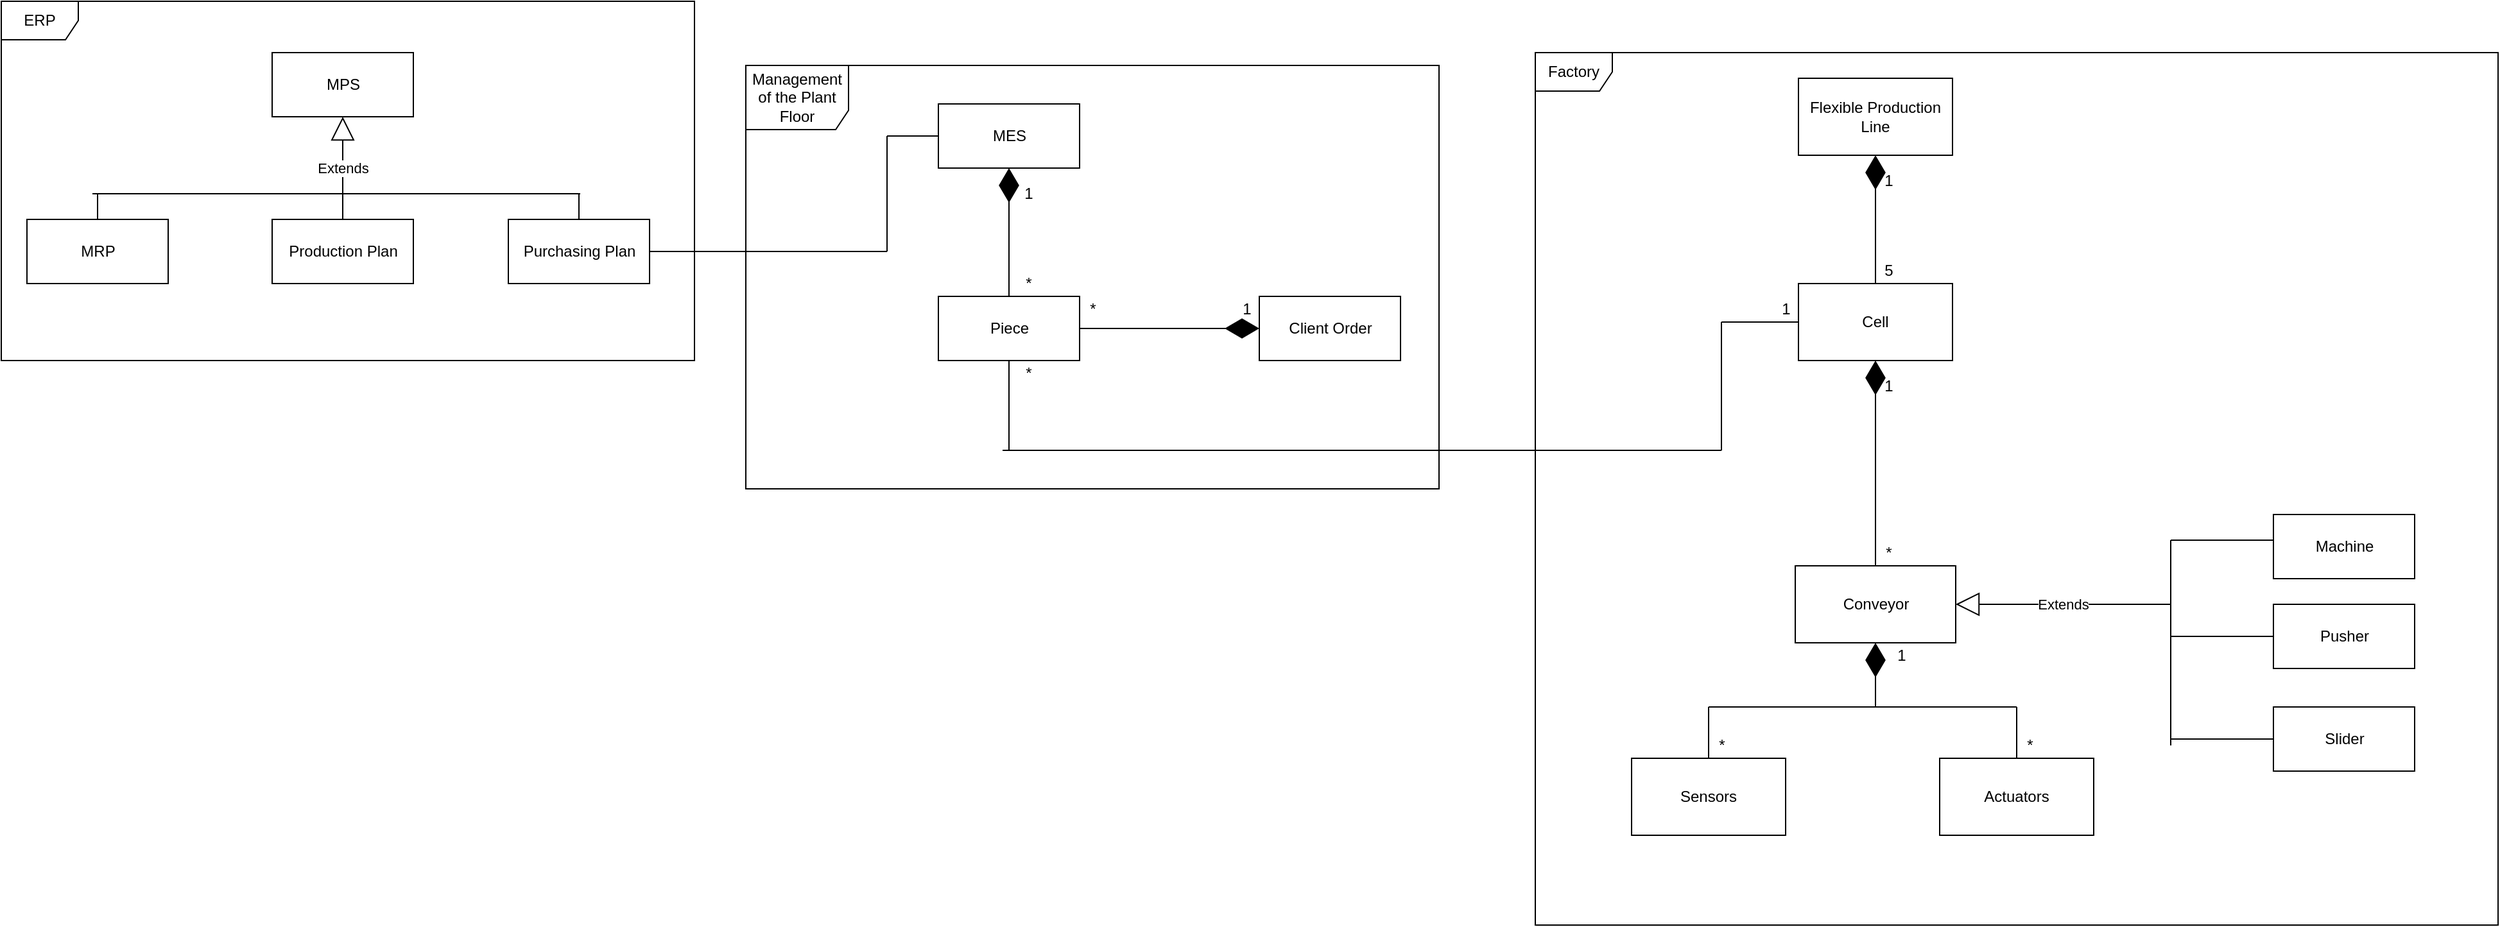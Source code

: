 <mxfile version="17.2.4" type="device" pages="2"><diagram id="ZXjoZjWbRngN1olXpCaJ" name="Page-1"><mxGraphModel dx="2585" dy="1385" grid="1" gridSize="10" guides="1" tooltips="1" connect="1" arrows="1" fold="1" page="1" pageScale="1" pageWidth="827" pageHeight="1169" math="0" shadow="0"><root><mxCell id="0"/><mxCell id="1" parent="0"/><mxCell id="2GgD3m2SGM-SOJc_taR9-1" value="Flexible Production Line" style="rounded=0;whiteSpace=wrap;html=1;" parent="1" vertex="1"><mxGeometry x="1460" y="150" width="120" height="60" as="geometry"/></mxCell><mxCell id="2GgD3m2SGM-SOJc_taR9-2" value="" style="endArrow=diamondThin;endFill=1;endSize=24;html=1;rounded=0;entryX=0.5;entryY=1;entryDx=0;entryDy=0;" parent="1" target="2GgD3m2SGM-SOJc_taR9-1" edge="1"><mxGeometry width="160" relative="1" as="geometry"><mxPoint x="1520" y="310" as="sourcePoint"/><mxPoint x="1640" y="420" as="targetPoint"/></mxGeometry></mxCell><mxCell id="2GgD3m2SGM-SOJc_taR9-3" value="1&lt;br&gt;" style="text;html=1;align=center;verticalAlign=middle;resizable=0;points=[];autosize=1;strokeColor=none;fillColor=none;" parent="1" vertex="1"><mxGeometry x="1520" y="220" width="20" height="20" as="geometry"/></mxCell><mxCell id="2GgD3m2SGM-SOJc_taR9-4" value="5" style="text;html=1;align=center;verticalAlign=middle;resizable=0;points=[];autosize=1;strokeColor=none;fillColor=none;" parent="1" vertex="1"><mxGeometry x="1520" y="290" width="20" height="20" as="geometry"/></mxCell><mxCell id="2GgD3m2SGM-SOJc_taR9-5" value="Cell" style="rounded=0;whiteSpace=wrap;html=1;" parent="1" vertex="1"><mxGeometry x="1460" y="310" width="120" height="60" as="geometry"/></mxCell><mxCell id="2GgD3m2SGM-SOJc_taR9-6" value="" style="endArrow=diamondThin;endFill=1;endSize=24;html=1;rounded=0;entryX=0.5;entryY=1;entryDx=0;entryDy=0;exitX=0.5;exitY=0;exitDx=0;exitDy=0;" parent="1" source="2GgD3m2SGM-SOJc_taR9-9" target="2GgD3m2SGM-SOJc_taR9-5" edge="1"><mxGeometry width="160" relative="1" as="geometry"><mxPoint x="1520" y="450" as="sourcePoint"/><mxPoint x="1640" y="420" as="targetPoint"/></mxGeometry></mxCell><mxCell id="2GgD3m2SGM-SOJc_taR9-7" value="1" style="text;html=1;align=center;verticalAlign=middle;resizable=0;points=[];autosize=1;strokeColor=none;fillColor=none;" parent="1" vertex="1"><mxGeometry x="1520" y="380" width="20" height="20" as="geometry"/></mxCell><mxCell id="2GgD3m2SGM-SOJc_taR9-8" value="*" style="text;html=1;align=center;verticalAlign=middle;resizable=0;points=[];autosize=1;strokeColor=none;fillColor=none;" parent="1" vertex="1"><mxGeometry x="1520" y="510" width="20" height="20" as="geometry"/></mxCell><mxCell id="2GgD3m2SGM-SOJc_taR9-9" value="Conveyor" style="html=1;" parent="1" vertex="1"><mxGeometry x="1457.5" y="530" width="125" height="60" as="geometry"/></mxCell><mxCell id="2GgD3m2SGM-SOJc_taR9-23" value="" style="endArrow=diamondThin;endFill=1;endSize=24;html=1;rounded=0;entryX=0.5;entryY=1;entryDx=0;entryDy=0;" parent="1" target="2GgD3m2SGM-SOJc_taR9-9" edge="1"><mxGeometry width="160" relative="1" as="geometry"><mxPoint x="1520" y="640" as="sourcePoint"/><mxPoint x="1640" y="620" as="targetPoint"/></mxGeometry></mxCell><mxCell id="2GgD3m2SGM-SOJc_taR9-24" value="" style="endArrow=none;html=1;rounded=0;" parent="1" edge="1"><mxGeometry width="50" height="50" relative="1" as="geometry"><mxPoint x="1390" y="640" as="sourcePoint"/><mxPoint x="1630" y="640" as="targetPoint"/></mxGeometry></mxCell><mxCell id="2GgD3m2SGM-SOJc_taR9-25" value="" style="endArrow=none;html=1;rounded=0;" parent="1" edge="1"><mxGeometry width="50" height="50" relative="1" as="geometry"><mxPoint x="1390" y="680" as="sourcePoint"/><mxPoint x="1390" y="640" as="targetPoint"/></mxGeometry></mxCell><mxCell id="2GgD3m2SGM-SOJc_taR9-26" value="" style="endArrow=none;html=1;rounded=0;" parent="1" edge="1"><mxGeometry width="50" height="50" relative="1" as="geometry"><mxPoint x="1630" y="680" as="sourcePoint"/><mxPoint x="1630" y="640" as="targetPoint"/></mxGeometry></mxCell><mxCell id="2GgD3m2SGM-SOJc_taR9-27" value="1" style="text;html=1;align=center;verticalAlign=middle;resizable=0;points=[];autosize=1;strokeColor=none;fillColor=none;" parent="1" vertex="1"><mxGeometry x="1530" y="590" width="20" height="20" as="geometry"/></mxCell><mxCell id="2GgD3m2SGM-SOJc_taR9-28" value="Sensors" style="rounded=0;whiteSpace=wrap;html=1;" parent="1" vertex="1"><mxGeometry x="1330" y="680" width="120" height="60" as="geometry"/></mxCell><mxCell id="2GgD3m2SGM-SOJc_taR9-29" value="Actuators" style="rounded=0;whiteSpace=wrap;html=1;" parent="1" vertex="1"><mxGeometry x="1570" y="680" width="120" height="60" as="geometry"/></mxCell><mxCell id="2GgD3m2SGM-SOJc_taR9-30" value="*" style="text;html=1;align=center;verticalAlign=middle;resizable=0;points=[];autosize=1;strokeColor=none;fillColor=none;" parent="1" vertex="1"><mxGeometry x="1390" y="660" width="20" height="20" as="geometry"/></mxCell><mxCell id="2GgD3m2SGM-SOJc_taR9-31" value="*" style="text;html=1;align=center;verticalAlign=middle;resizable=0;points=[];autosize=1;strokeColor=none;fillColor=none;" parent="1" vertex="1"><mxGeometry x="1630" y="660" width="20" height="20" as="geometry"/></mxCell><mxCell id="2GgD3m2SGM-SOJc_taR9-32" value="Extends" style="endArrow=block;endSize=16;endFill=0;html=1;rounded=0;entryX=1;entryY=0.5;entryDx=0;entryDy=0;" parent="1" target="2GgD3m2SGM-SOJc_taR9-9" edge="1"><mxGeometry width="160" relative="1" as="geometry"><mxPoint x="1750" y="560" as="sourcePoint"/><mxPoint x="1640" y="620" as="targetPoint"/></mxGeometry></mxCell><mxCell id="2GgD3m2SGM-SOJc_taR9-33" value="Machine" style="html=1;" parent="1" vertex="1"><mxGeometry x="1830" y="490" width="110" height="50" as="geometry"/></mxCell><mxCell id="2GgD3m2SGM-SOJc_taR9-35" value="Pusher" style="html=1;" parent="1" vertex="1"><mxGeometry x="1830" y="560" width="110" height="50" as="geometry"/></mxCell><mxCell id="2GgD3m2SGM-SOJc_taR9-36" value="Slider" style="html=1;" parent="1" vertex="1"><mxGeometry x="1830" y="640" width="110" height="50" as="geometry"/></mxCell><mxCell id="2GgD3m2SGM-SOJc_taR9-37" value="" style="endArrow=none;html=1;rounded=0;" parent="1" edge="1"><mxGeometry width="50" height="50" relative="1" as="geometry"><mxPoint x="1750" y="670" as="sourcePoint"/><mxPoint x="1750" y="510" as="targetPoint"/></mxGeometry></mxCell><mxCell id="2GgD3m2SGM-SOJc_taR9-38" value="" style="endArrow=none;html=1;rounded=0;" parent="1" edge="1"><mxGeometry width="50" height="50" relative="1" as="geometry"><mxPoint x="1750" y="510" as="sourcePoint"/><mxPoint x="1830" y="510" as="targetPoint"/></mxGeometry></mxCell><mxCell id="2GgD3m2SGM-SOJc_taR9-39" value="" style="endArrow=none;html=1;rounded=0;entryX=0;entryY=0.5;entryDx=0;entryDy=0;" parent="1" target="2GgD3m2SGM-SOJc_taR9-35" edge="1"><mxGeometry width="50" height="50" relative="1" as="geometry"><mxPoint x="1750" y="585" as="sourcePoint"/><mxPoint x="1590" y="490" as="targetPoint"/></mxGeometry></mxCell><mxCell id="2GgD3m2SGM-SOJc_taR9-40" value="" style="endArrow=none;html=1;rounded=0;entryX=0;entryY=0.5;entryDx=0;entryDy=0;" parent="1" target="2GgD3m2SGM-SOJc_taR9-36" edge="1"><mxGeometry width="50" height="50" relative="1" as="geometry"><mxPoint x="1750" y="665" as="sourcePoint"/><mxPoint x="1590" y="490" as="targetPoint"/></mxGeometry></mxCell><mxCell id="2GgD3m2SGM-SOJc_taR9-41" value="Factory" style="shape=umlFrame;whiteSpace=wrap;html=1;" parent="1" vertex="1"><mxGeometry x="1255" y="130" width="750" height="680" as="geometry"/></mxCell><mxCell id="JQZGEja7tvonX5XyhCEF-1" value="Client Order" style="html=1;" parent="1" vertex="1"><mxGeometry x="1040" y="320" width="110" height="50" as="geometry"/></mxCell><mxCell id="oy1R3LxbECDNA2O6sGBm-1" value="MPS" style="html=1;" parent="1" vertex="1"><mxGeometry x="271" y="130" width="110" height="50" as="geometry"/></mxCell><mxCell id="oy1R3LxbECDNA2O6sGBm-2" value="MRP" style="html=1;" parent="1" vertex="1"><mxGeometry x="80" y="260" width="110" height="50" as="geometry"/></mxCell><mxCell id="CAp_lpe4LPny7G1ESf3o-2" value="Piece" style="html=1;" vertex="1" parent="1"><mxGeometry x="790" y="320" width="110" height="50" as="geometry"/></mxCell><mxCell id="CAp_lpe4LPny7G1ESf3o-3" value="MES" style="html=1;" vertex="1" parent="1"><mxGeometry x="790" y="170" width="110" height="50" as="geometry"/></mxCell><mxCell id="CAp_lpe4LPny7G1ESf3o-4" value="" style="endArrow=diamondThin;endFill=1;endSize=24;html=1;rounded=0;exitX=0.5;exitY=0;exitDx=0;exitDy=0;entryX=0.5;entryY=1;entryDx=0;entryDy=0;" edge="1" parent="1" source="CAp_lpe4LPny7G1ESf3o-2" target="CAp_lpe4LPny7G1ESf3o-3"><mxGeometry width="160" relative="1" as="geometry"><mxPoint x="1110" y="280" as="sourcePoint"/><mxPoint x="1270" y="280" as="targetPoint"/></mxGeometry></mxCell><mxCell id="CAp_lpe4LPny7G1ESf3o-5" value="1" style="text;html=1;align=center;verticalAlign=middle;resizable=0;points=[];autosize=1;strokeColor=none;fillColor=none;" vertex="1" parent="1"><mxGeometry x="850" y="230" width="20" height="20" as="geometry"/></mxCell><mxCell id="CAp_lpe4LPny7G1ESf3o-6" value="*" style="text;html=1;align=center;verticalAlign=middle;resizable=0;points=[];autosize=1;strokeColor=none;fillColor=none;" vertex="1" parent="1"><mxGeometry x="850" y="300" width="20" height="20" as="geometry"/></mxCell><mxCell id="CAp_lpe4LPny7G1ESf3o-7" value="Production Plan" style="html=1;" vertex="1" parent="1"><mxGeometry x="271" y="260" width="110" height="50" as="geometry"/></mxCell><mxCell id="CAp_lpe4LPny7G1ESf3o-8" value="" style="endArrow=diamondThin;endFill=1;endSize=24;html=1;rounded=0;exitX=1;exitY=0.5;exitDx=0;exitDy=0;" edge="1" parent="1" source="CAp_lpe4LPny7G1ESf3o-2" target="JQZGEja7tvonX5XyhCEF-1"><mxGeometry width="160" relative="1" as="geometry"><mxPoint x="1110" y="280" as="sourcePoint"/><mxPoint x="1270" y="280" as="targetPoint"/></mxGeometry></mxCell><mxCell id="CAp_lpe4LPny7G1ESf3o-9" value="*" style="text;html=1;align=center;verticalAlign=middle;resizable=0;points=[];autosize=1;strokeColor=none;fillColor=none;" vertex="1" parent="1"><mxGeometry x="900" y="320" width="20" height="20" as="geometry"/></mxCell><mxCell id="CAp_lpe4LPny7G1ESf3o-10" value="1" style="text;html=1;align=center;verticalAlign=middle;resizable=0;points=[];autosize=1;strokeColor=none;fillColor=none;" vertex="1" parent="1"><mxGeometry x="1020" y="320" width="20" height="20" as="geometry"/></mxCell><mxCell id="CAp_lpe4LPny7G1ESf3o-11" value="Purchasing Plan" style="html=1;" vertex="1" parent="1"><mxGeometry x="455" y="260" width="110" height="50" as="geometry"/></mxCell><mxCell id="CAp_lpe4LPny7G1ESf3o-12" value="Extends" style="endArrow=block;endSize=16;endFill=0;html=1;rounded=0;exitX=0.5;exitY=0;exitDx=0;exitDy=0;" edge="1" parent="1" source="CAp_lpe4LPny7G1ESf3o-7"><mxGeometry width="160" relative="1" as="geometry"><mxPoint x="681" y="460" as="sourcePoint"/><mxPoint x="326" y="180" as="targetPoint"/></mxGeometry></mxCell><mxCell id="CAp_lpe4LPny7G1ESf3o-14" value="" style="endArrow=none;html=1;rounded=0;" edge="1" parent="1"><mxGeometry width="50" height="50" relative="1" as="geometry"><mxPoint x="131" y="240" as="sourcePoint"/><mxPoint x="511" y="240" as="targetPoint"/></mxGeometry></mxCell><mxCell id="CAp_lpe4LPny7G1ESf3o-15" value="" style="endArrow=none;html=1;rounded=0;exitX=0.5;exitY=0;exitDx=0;exitDy=0;" edge="1" parent="1" source="oy1R3LxbECDNA2O6sGBm-2"><mxGeometry width="50" height="50" relative="1" as="geometry"><mxPoint x="741" y="490" as="sourcePoint"/><mxPoint x="135" y="240" as="targetPoint"/></mxGeometry></mxCell><mxCell id="CAp_lpe4LPny7G1ESf3o-16" value="" style="endArrow=none;html=1;rounded=0;exitX=0.5;exitY=0;exitDx=0;exitDy=0;" edge="1" parent="1" source="CAp_lpe4LPny7G1ESf3o-11"><mxGeometry width="50" height="50" relative="1" as="geometry"><mxPoint x="741" y="490" as="sourcePoint"/><mxPoint x="510" y="240" as="targetPoint"/></mxGeometry></mxCell><mxCell id="CAp_lpe4LPny7G1ESf3o-17" value="ERP" style="shape=umlFrame;whiteSpace=wrap;html=1;" vertex="1" parent="1"><mxGeometry x="60" y="90" width="540" height="280" as="geometry"/></mxCell><mxCell id="CAp_lpe4LPny7G1ESf3o-18" value="Management of the Plant Floor" style="shape=umlFrame;whiteSpace=wrap;html=1;width=80;height=50;" vertex="1" parent="1"><mxGeometry x="640" y="140" width="540" height="330" as="geometry"/></mxCell><mxCell id="CAp_lpe4LPny7G1ESf3o-19" value="" style="endArrow=none;html=1;rounded=0;exitX=0.5;exitY=1;exitDx=0;exitDy=0;" edge="1" parent="1" source="CAp_lpe4LPny7G1ESf3o-2"><mxGeometry width="50" height="50" relative="1" as="geometry"><mxPoint x="1190" y="480" as="sourcePoint"/><mxPoint x="845" y="440" as="targetPoint"/></mxGeometry></mxCell><mxCell id="CAp_lpe4LPny7G1ESf3o-20" value="*" style="text;html=1;align=center;verticalAlign=middle;resizable=0;points=[];autosize=1;strokeColor=none;fillColor=none;" vertex="1" parent="1"><mxGeometry x="850" y="370" width="20" height="20" as="geometry"/></mxCell><mxCell id="CAp_lpe4LPny7G1ESf3o-21" value="" style="endArrow=none;html=1;rounded=0;" edge="1" parent="1"><mxGeometry width="50" height="50" relative="1" as="geometry"><mxPoint x="840" y="440" as="sourcePoint"/><mxPoint x="1400" y="440" as="targetPoint"/></mxGeometry></mxCell><mxCell id="CAp_lpe4LPny7G1ESf3o-22" value="" style="endArrow=none;html=1;rounded=0;" edge="1" parent="1"><mxGeometry width="50" height="50" relative="1" as="geometry"><mxPoint x="1400" y="440" as="sourcePoint"/><mxPoint x="1400" y="340" as="targetPoint"/></mxGeometry></mxCell><mxCell id="CAp_lpe4LPny7G1ESf3o-23" value="" style="endArrow=none;html=1;rounded=0;entryX=0;entryY=0.5;entryDx=0;entryDy=0;" edge="1" parent="1" target="2GgD3m2SGM-SOJc_taR9-5"><mxGeometry width="50" height="50" relative="1" as="geometry"><mxPoint x="1400" y="340" as="sourcePoint"/><mxPoint x="1240" y="410" as="targetPoint"/></mxGeometry></mxCell><mxCell id="CAp_lpe4LPny7G1ESf3o-24" value="1" style="text;html=1;align=center;verticalAlign=middle;resizable=0;points=[];autosize=1;strokeColor=none;fillColor=none;" vertex="1" parent="1"><mxGeometry x="1440" y="320" width="20" height="20" as="geometry"/></mxCell><mxCell id="CAp_lpe4LPny7G1ESf3o-25" value="" style="endArrow=none;html=1;rounded=0;entryX=1;entryY=0.5;entryDx=0;entryDy=0;" edge="1" parent="1" target="CAp_lpe4LPny7G1ESf3o-11"><mxGeometry width="50" height="50" relative="1" as="geometry"><mxPoint x="750" y="285" as="sourcePoint"/><mxPoint x="730" y="410" as="targetPoint"/></mxGeometry></mxCell><mxCell id="CAp_lpe4LPny7G1ESf3o-26" value="" style="endArrow=none;html=1;rounded=0;" edge="1" parent="1"><mxGeometry width="50" height="50" relative="1" as="geometry"><mxPoint x="750" y="285" as="sourcePoint"/><mxPoint x="750" y="195" as="targetPoint"/></mxGeometry></mxCell><mxCell id="CAp_lpe4LPny7G1ESf3o-27" value="" style="endArrow=none;html=1;rounded=0;entryX=0;entryY=0.5;entryDx=0;entryDy=0;" edge="1" parent="1" target="CAp_lpe4LPny7G1ESf3o-3"><mxGeometry width="50" height="50" relative="1" as="geometry"><mxPoint x="750" y="195" as="sourcePoint"/><mxPoint x="730" y="410" as="targetPoint"/></mxGeometry></mxCell></root></mxGraphModel></diagram><diagram id="lU0zmHhvi_VOC6mUkCPe" name="Page-2"><mxGraphModel dx="1422" dy="705" grid="1" gridSize="10" guides="1" tooltips="1" connect="1" arrows="1" fold="1" page="1" pageScale="1" pageWidth="827" pageHeight="1169" math="0" shadow="0"><root><mxCell id="0"/><mxCell id="1" parent="0"/></root></mxGraphModel></diagram></mxfile>